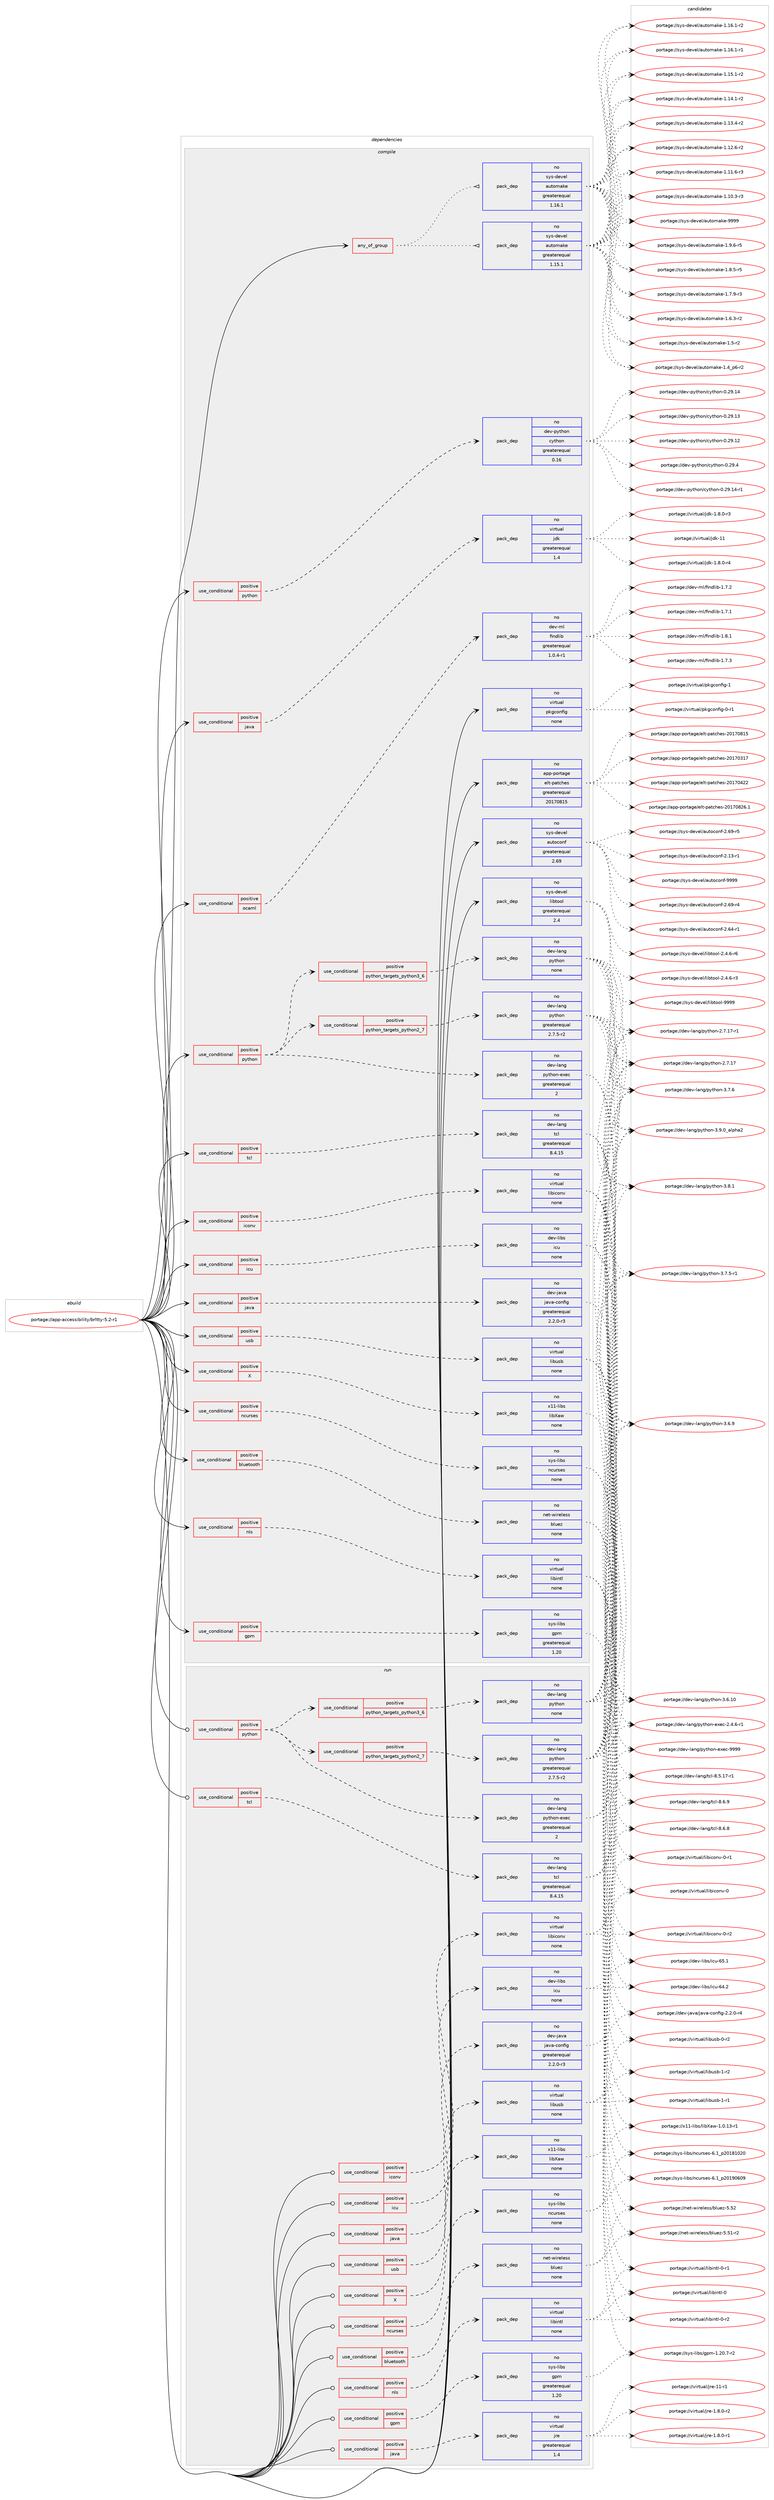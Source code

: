 digraph prolog {

# *************
# Graph options
# *************

newrank=true;
concentrate=true;
compound=true;
graph [rankdir=LR,fontname=Helvetica,fontsize=10,ranksep=1.5];#, ranksep=2.5, nodesep=0.2];
edge  [arrowhead=vee];
node  [fontname=Helvetica,fontsize=10];

# **********
# The ebuild
# **********

subgraph cluster_leftcol {
color=gray;
label=<<i>ebuild</i>>;
id [label="portage://app-accessibility/brltty-5.2-r1", color=red, width=4, href="../app-accessibility/brltty-5.2-r1.svg"];
}

# ****************
# The dependencies
# ****************

subgraph cluster_midcol {
color=gray;
label=<<i>dependencies</i>>;
subgraph cluster_compile {
fillcolor="#eeeeee";
style=filled;
label=<<i>compile</i>>;
subgraph any8505 {
dependency659107 [label=<<TABLE BORDER="0" CELLBORDER="1" CELLSPACING="0" CELLPADDING="4"><TR><TD CELLPADDING="10">any_of_group</TD></TR></TABLE>>, shape=none, color=red];subgraph pack494459 {
dependency659108 [label=<<TABLE BORDER="0" CELLBORDER="1" CELLSPACING="0" CELLPADDING="4" WIDTH="220"><TR><TD ROWSPAN="6" CELLPADDING="30">pack_dep</TD></TR><TR><TD WIDTH="110">no</TD></TR><TR><TD>sys-devel</TD></TR><TR><TD>automake</TD></TR><TR><TD>greaterequal</TD></TR><TR><TD>1.16.1</TD></TR></TABLE>>, shape=none, color=blue];
}
dependency659107:e -> dependency659108:w [weight=20,style="dotted",arrowhead="oinv"];
subgraph pack494460 {
dependency659109 [label=<<TABLE BORDER="0" CELLBORDER="1" CELLSPACING="0" CELLPADDING="4" WIDTH="220"><TR><TD ROWSPAN="6" CELLPADDING="30">pack_dep</TD></TR><TR><TD WIDTH="110">no</TD></TR><TR><TD>sys-devel</TD></TR><TR><TD>automake</TD></TR><TR><TD>greaterequal</TD></TR><TR><TD>1.15.1</TD></TR></TABLE>>, shape=none, color=blue];
}
dependency659107:e -> dependency659109:w [weight=20,style="dotted",arrowhead="oinv"];
}
id:e -> dependency659107:w [weight=20,style="solid",arrowhead="vee"];
subgraph cond155847 {
dependency659110 [label=<<TABLE BORDER="0" CELLBORDER="1" CELLSPACING="0" CELLPADDING="4"><TR><TD ROWSPAN="3" CELLPADDING="10">use_conditional</TD></TR><TR><TD>positive</TD></TR><TR><TD>X</TD></TR></TABLE>>, shape=none, color=red];
subgraph pack494461 {
dependency659111 [label=<<TABLE BORDER="0" CELLBORDER="1" CELLSPACING="0" CELLPADDING="4" WIDTH="220"><TR><TD ROWSPAN="6" CELLPADDING="30">pack_dep</TD></TR><TR><TD WIDTH="110">no</TD></TR><TR><TD>x11-libs</TD></TR><TR><TD>libXaw</TD></TR><TR><TD>none</TD></TR><TR><TD></TD></TR></TABLE>>, shape=none, color=blue];
}
dependency659110:e -> dependency659111:w [weight=20,style="dashed",arrowhead="vee"];
}
id:e -> dependency659110:w [weight=20,style="solid",arrowhead="vee"];
subgraph cond155848 {
dependency659112 [label=<<TABLE BORDER="0" CELLBORDER="1" CELLSPACING="0" CELLPADDING="4"><TR><TD ROWSPAN="3" CELLPADDING="10">use_conditional</TD></TR><TR><TD>positive</TD></TR><TR><TD>bluetooth</TD></TR></TABLE>>, shape=none, color=red];
subgraph pack494462 {
dependency659113 [label=<<TABLE BORDER="0" CELLBORDER="1" CELLSPACING="0" CELLPADDING="4" WIDTH="220"><TR><TD ROWSPAN="6" CELLPADDING="30">pack_dep</TD></TR><TR><TD WIDTH="110">no</TD></TR><TR><TD>net-wireless</TD></TR><TR><TD>bluez</TD></TR><TR><TD>none</TD></TR><TR><TD></TD></TR></TABLE>>, shape=none, color=blue];
}
dependency659112:e -> dependency659113:w [weight=20,style="dashed",arrowhead="vee"];
}
id:e -> dependency659112:w [weight=20,style="solid",arrowhead="vee"];
subgraph cond155849 {
dependency659114 [label=<<TABLE BORDER="0" CELLBORDER="1" CELLSPACING="0" CELLPADDING="4"><TR><TD ROWSPAN="3" CELLPADDING="10">use_conditional</TD></TR><TR><TD>positive</TD></TR><TR><TD>gpm</TD></TR></TABLE>>, shape=none, color=red];
subgraph pack494463 {
dependency659115 [label=<<TABLE BORDER="0" CELLBORDER="1" CELLSPACING="0" CELLPADDING="4" WIDTH="220"><TR><TD ROWSPAN="6" CELLPADDING="30">pack_dep</TD></TR><TR><TD WIDTH="110">no</TD></TR><TR><TD>sys-libs</TD></TR><TR><TD>gpm</TD></TR><TR><TD>greaterequal</TD></TR><TR><TD>1.20</TD></TR></TABLE>>, shape=none, color=blue];
}
dependency659114:e -> dependency659115:w [weight=20,style="dashed",arrowhead="vee"];
}
id:e -> dependency659114:w [weight=20,style="solid",arrowhead="vee"];
subgraph cond155850 {
dependency659116 [label=<<TABLE BORDER="0" CELLBORDER="1" CELLSPACING="0" CELLPADDING="4"><TR><TD ROWSPAN="3" CELLPADDING="10">use_conditional</TD></TR><TR><TD>positive</TD></TR><TR><TD>iconv</TD></TR></TABLE>>, shape=none, color=red];
subgraph pack494464 {
dependency659117 [label=<<TABLE BORDER="0" CELLBORDER="1" CELLSPACING="0" CELLPADDING="4" WIDTH="220"><TR><TD ROWSPAN="6" CELLPADDING="30">pack_dep</TD></TR><TR><TD WIDTH="110">no</TD></TR><TR><TD>virtual</TD></TR><TR><TD>libiconv</TD></TR><TR><TD>none</TD></TR><TR><TD></TD></TR></TABLE>>, shape=none, color=blue];
}
dependency659116:e -> dependency659117:w [weight=20,style="dashed",arrowhead="vee"];
}
id:e -> dependency659116:w [weight=20,style="solid",arrowhead="vee"];
subgraph cond155851 {
dependency659118 [label=<<TABLE BORDER="0" CELLBORDER="1" CELLSPACING="0" CELLPADDING="4"><TR><TD ROWSPAN="3" CELLPADDING="10">use_conditional</TD></TR><TR><TD>positive</TD></TR><TR><TD>icu</TD></TR></TABLE>>, shape=none, color=red];
subgraph pack494465 {
dependency659119 [label=<<TABLE BORDER="0" CELLBORDER="1" CELLSPACING="0" CELLPADDING="4" WIDTH="220"><TR><TD ROWSPAN="6" CELLPADDING="30">pack_dep</TD></TR><TR><TD WIDTH="110">no</TD></TR><TR><TD>dev-libs</TD></TR><TR><TD>icu</TD></TR><TR><TD>none</TD></TR><TR><TD></TD></TR></TABLE>>, shape=none, color=blue];
}
dependency659118:e -> dependency659119:w [weight=20,style="dashed",arrowhead="vee"];
}
id:e -> dependency659118:w [weight=20,style="solid",arrowhead="vee"];
subgraph cond155852 {
dependency659120 [label=<<TABLE BORDER="0" CELLBORDER="1" CELLSPACING="0" CELLPADDING="4"><TR><TD ROWSPAN="3" CELLPADDING="10">use_conditional</TD></TR><TR><TD>positive</TD></TR><TR><TD>java</TD></TR></TABLE>>, shape=none, color=red];
subgraph pack494466 {
dependency659121 [label=<<TABLE BORDER="0" CELLBORDER="1" CELLSPACING="0" CELLPADDING="4" WIDTH="220"><TR><TD ROWSPAN="6" CELLPADDING="30">pack_dep</TD></TR><TR><TD WIDTH="110">no</TD></TR><TR><TD>dev-java</TD></TR><TR><TD>java-config</TD></TR><TR><TD>greaterequal</TD></TR><TR><TD>2.2.0-r3</TD></TR></TABLE>>, shape=none, color=blue];
}
dependency659120:e -> dependency659121:w [weight=20,style="dashed",arrowhead="vee"];
}
id:e -> dependency659120:w [weight=20,style="solid",arrowhead="vee"];
subgraph cond155853 {
dependency659122 [label=<<TABLE BORDER="0" CELLBORDER="1" CELLSPACING="0" CELLPADDING="4"><TR><TD ROWSPAN="3" CELLPADDING="10">use_conditional</TD></TR><TR><TD>positive</TD></TR><TR><TD>java</TD></TR></TABLE>>, shape=none, color=red];
subgraph pack494467 {
dependency659123 [label=<<TABLE BORDER="0" CELLBORDER="1" CELLSPACING="0" CELLPADDING="4" WIDTH="220"><TR><TD ROWSPAN="6" CELLPADDING="30">pack_dep</TD></TR><TR><TD WIDTH="110">no</TD></TR><TR><TD>virtual</TD></TR><TR><TD>jdk</TD></TR><TR><TD>greaterequal</TD></TR><TR><TD>1.4</TD></TR></TABLE>>, shape=none, color=blue];
}
dependency659122:e -> dependency659123:w [weight=20,style="dashed",arrowhead="vee"];
}
id:e -> dependency659122:w [weight=20,style="solid",arrowhead="vee"];
subgraph cond155854 {
dependency659124 [label=<<TABLE BORDER="0" CELLBORDER="1" CELLSPACING="0" CELLPADDING="4"><TR><TD ROWSPAN="3" CELLPADDING="10">use_conditional</TD></TR><TR><TD>positive</TD></TR><TR><TD>ncurses</TD></TR></TABLE>>, shape=none, color=red];
subgraph pack494468 {
dependency659125 [label=<<TABLE BORDER="0" CELLBORDER="1" CELLSPACING="0" CELLPADDING="4" WIDTH="220"><TR><TD ROWSPAN="6" CELLPADDING="30">pack_dep</TD></TR><TR><TD WIDTH="110">no</TD></TR><TR><TD>sys-libs</TD></TR><TR><TD>ncurses</TD></TR><TR><TD>none</TD></TR><TR><TD></TD></TR></TABLE>>, shape=none, color=blue];
}
dependency659124:e -> dependency659125:w [weight=20,style="dashed",arrowhead="vee"];
}
id:e -> dependency659124:w [weight=20,style="solid",arrowhead="vee"];
subgraph cond155855 {
dependency659126 [label=<<TABLE BORDER="0" CELLBORDER="1" CELLSPACING="0" CELLPADDING="4"><TR><TD ROWSPAN="3" CELLPADDING="10">use_conditional</TD></TR><TR><TD>positive</TD></TR><TR><TD>nls</TD></TR></TABLE>>, shape=none, color=red];
subgraph pack494469 {
dependency659127 [label=<<TABLE BORDER="0" CELLBORDER="1" CELLSPACING="0" CELLPADDING="4" WIDTH="220"><TR><TD ROWSPAN="6" CELLPADDING="30">pack_dep</TD></TR><TR><TD WIDTH="110">no</TD></TR><TR><TD>virtual</TD></TR><TR><TD>libintl</TD></TR><TR><TD>none</TD></TR><TR><TD></TD></TR></TABLE>>, shape=none, color=blue];
}
dependency659126:e -> dependency659127:w [weight=20,style="dashed",arrowhead="vee"];
}
id:e -> dependency659126:w [weight=20,style="solid",arrowhead="vee"];
subgraph cond155856 {
dependency659128 [label=<<TABLE BORDER="0" CELLBORDER="1" CELLSPACING="0" CELLPADDING="4"><TR><TD ROWSPAN="3" CELLPADDING="10">use_conditional</TD></TR><TR><TD>positive</TD></TR><TR><TD>ocaml</TD></TR></TABLE>>, shape=none, color=red];
subgraph pack494470 {
dependency659129 [label=<<TABLE BORDER="0" CELLBORDER="1" CELLSPACING="0" CELLPADDING="4" WIDTH="220"><TR><TD ROWSPAN="6" CELLPADDING="30">pack_dep</TD></TR><TR><TD WIDTH="110">no</TD></TR><TR><TD>dev-ml</TD></TR><TR><TD>findlib</TD></TR><TR><TD>greaterequal</TD></TR><TR><TD>1.0.4-r1</TD></TR></TABLE>>, shape=none, color=blue];
}
dependency659128:e -> dependency659129:w [weight=20,style="dashed",arrowhead="vee"];
}
id:e -> dependency659128:w [weight=20,style="solid",arrowhead="vee"];
subgraph cond155857 {
dependency659130 [label=<<TABLE BORDER="0" CELLBORDER="1" CELLSPACING="0" CELLPADDING="4"><TR><TD ROWSPAN="3" CELLPADDING="10">use_conditional</TD></TR><TR><TD>positive</TD></TR><TR><TD>python</TD></TR></TABLE>>, shape=none, color=red];
subgraph cond155858 {
dependency659131 [label=<<TABLE BORDER="0" CELLBORDER="1" CELLSPACING="0" CELLPADDING="4"><TR><TD ROWSPAN="3" CELLPADDING="10">use_conditional</TD></TR><TR><TD>positive</TD></TR><TR><TD>python_targets_python2_7</TD></TR></TABLE>>, shape=none, color=red];
subgraph pack494471 {
dependency659132 [label=<<TABLE BORDER="0" CELLBORDER="1" CELLSPACING="0" CELLPADDING="4" WIDTH="220"><TR><TD ROWSPAN="6" CELLPADDING="30">pack_dep</TD></TR><TR><TD WIDTH="110">no</TD></TR><TR><TD>dev-lang</TD></TR><TR><TD>python</TD></TR><TR><TD>greaterequal</TD></TR><TR><TD>2.7.5-r2</TD></TR></TABLE>>, shape=none, color=blue];
}
dependency659131:e -> dependency659132:w [weight=20,style="dashed",arrowhead="vee"];
}
dependency659130:e -> dependency659131:w [weight=20,style="dashed",arrowhead="vee"];
subgraph cond155859 {
dependency659133 [label=<<TABLE BORDER="0" CELLBORDER="1" CELLSPACING="0" CELLPADDING="4"><TR><TD ROWSPAN="3" CELLPADDING="10">use_conditional</TD></TR><TR><TD>positive</TD></TR><TR><TD>python_targets_python3_6</TD></TR></TABLE>>, shape=none, color=red];
subgraph pack494472 {
dependency659134 [label=<<TABLE BORDER="0" CELLBORDER="1" CELLSPACING="0" CELLPADDING="4" WIDTH="220"><TR><TD ROWSPAN="6" CELLPADDING="30">pack_dep</TD></TR><TR><TD WIDTH="110">no</TD></TR><TR><TD>dev-lang</TD></TR><TR><TD>python</TD></TR><TR><TD>none</TD></TR><TR><TD></TD></TR></TABLE>>, shape=none, color=blue];
}
dependency659133:e -> dependency659134:w [weight=20,style="dashed",arrowhead="vee"];
}
dependency659130:e -> dependency659133:w [weight=20,style="dashed",arrowhead="vee"];
subgraph pack494473 {
dependency659135 [label=<<TABLE BORDER="0" CELLBORDER="1" CELLSPACING="0" CELLPADDING="4" WIDTH="220"><TR><TD ROWSPAN="6" CELLPADDING="30">pack_dep</TD></TR><TR><TD WIDTH="110">no</TD></TR><TR><TD>dev-lang</TD></TR><TR><TD>python-exec</TD></TR><TR><TD>greaterequal</TD></TR><TR><TD>2</TD></TR></TABLE>>, shape=none, color=blue];
}
dependency659130:e -> dependency659135:w [weight=20,style="dashed",arrowhead="vee"];
}
id:e -> dependency659130:w [weight=20,style="solid",arrowhead="vee"];
subgraph cond155860 {
dependency659136 [label=<<TABLE BORDER="0" CELLBORDER="1" CELLSPACING="0" CELLPADDING="4"><TR><TD ROWSPAN="3" CELLPADDING="10">use_conditional</TD></TR><TR><TD>positive</TD></TR><TR><TD>python</TD></TR></TABLE>>, shape=none, color=red];
subgraph pack494474 {
dependency659137 [label=<<TABLE BORDER="0" CELLBORDER="1" CELLSPACING="0" CELLPADDING="4" WIDTH="220"><TR><TD ROWSPAN="6" CELLPADDING="30">pack_dep</TD></TR><TR><TD WIDTH="110">no</TD></TR><TR><TD>dev-python</TD></TR><TR><TD>cython</TD></TR><TR><TD>greaterequal</TD></TR><TR><TD>0.16</TD></TR></TABLE>>, shape=none, color=blue];
}
dependency659136:e -> dependency659137:w [weight=20,style="dashed",arrowhead="vee"];
}
id:e -> dependency659136:w [weight=20,style="solid",arrowhead="vee"];
subgraph cond155861 {
dependency659138 [label=<<TABLE BORDER="0" CELLBORDER="1" CELLSPACING="0" CELLPADDING="4"><TR><TD ROWSPAN="3" CELLPADDING="10">use_conditional</TD></TR><TR><TD>positive</TD></TR><TR><TD>tcl</TD></TR></TABLE>>, shape=none, color=red];
subgraph pack494475 {
dependency659139 [label=<<TABLE BORDER="0" CELLBORDER="1" CELLSPACING="0" CELLPADDING="4" WIDTH="220"><TR><TD ROWSPAN="6" CELLPADDING="30">pack_dep</TD></TR><TR><TD WIDTH="110">no</TD></TR><TR><TD>dev-lang</TD></TR><TR><TD>tcl</TD></TR><TR><TD>greaterequal</TD></TR><TR><TD>8.4.15</TD></TR></TABLE>>, shape=none, color=blue];
}
dependency659138:e -> dependency659139:w [weight=20,style="dashed",arrowhead="vee"];
}
id:e -> dependency659138:w [weight=20,style="solid",arrowhead="vee"];
subgraph cond155862 {
dependency659140 [label=<<TABLE BORDER="0" CELLBORDER="1" CELLSPACING="0" CELLPADDING="4"><TR><TD ROWSPAN="3" CELLPADDING="10">use_conditional</TD></TR><TR><TD>positive</TD></TR><TR><TD>usb</TD></TR></TABLE>>, shape=none, color=red];
subgraph pack494476 {
dependency659141 [label=<<TABLE BORDER="0" CELLBORDER="1" CELLSPACING="0" CELLPADDING="4" WIDTH="220"><TR><TD ROWSPAN="6" CELLPADDING="30">pack_dep</TD></TR><TR><TD WIDTH="110">no</TD></TR><TR><TD>virtual</TD></TR><TR><TD>libusb</TD></TR><TR><TD>none</TD></TR><TR><TD></TD></TR></TABLE>>, shape=none, color=blue];
}
dependency659140:e -> dependency659141:w [weight=20,style="dashed",arrowhead="vee"];
}
id:e -> dependency659140:w [weight=20,style="solid",arrowhead="vee"];
subgraph pack494477 {
dependency659142 [label=<<TABLE BORDER="0" CELLBORDER="1" CELLSPACING="0" CELLPADDING="4" WIDTH="220"><TR><TD ROWSPAN="6" CELLPADDING="30">pack_dep</TD></TR><TR><TD WIDTH="110">no</TD></TR><TR><TD>app-portage</TD></TR><TR><TD>elt-patches</TD></TR><TR><TD>greaterequal</TD></TR><TR><TD>20170815</TD></TR></TABLE>>, shape=none, color=blue];
}
id:e -> dependency659142:w [weight=20,style="solid",arrowhead="vee"];
subgraph pack494478 {
dependency659143 [label=<<TABLE BORDER="0" CELLBORDER="1" CELLSPACING="0" CELLPADDING="4" WIDTH="220"><TR><TD ROWSPAN="6" CELLPADDING="30">pack_dep</TD></TR><TR><TD WIDTH="110">no</TD></TR><TR><TD>sys-devel</TD></TR><TR><TD>autoconf</TD></TR><TR><TD>greaterequal</TD></TR><TR><TD>2.69</TD></TR></TABLE>>, shape=none, color=blue];
}
id:e -> dependency659143:w [weight=20,style="solid",arrowhead="vee"];
subgraph pack494479 {
dependency659144 [label=<<TABLE BORDER="0" CELLBORDER="1" CELLSPACING="0" CELLPADDING="4" WIDTH="220"><TR><TD ROWSPAN="6" CELLPADDING="30">pack_dep</TD></TR><TR><TD WIDTH="110">no</TD></TR><TR><TD>sys-devel</TD></TR><TR><TD>libtool</TD></TR><TR><TD>greaterequal</TD></TR><TR><TD>2.4</TD></TR></TABLE>>, shape=none, color=blue];
}
id:e -> dependency659144:w [weight=20,style="solid",arrowhead="vee"];
subgraph pack494480 {
dependency659145 [label=<<TABLE BORDER="0" CELLBORDER="1" CELLSPACING="0" CELLPADDING="4" WIDTH="220"><TR><TD ROWSPAN="6" CELLPADDING="30">pack_dep</TD></TR><TR><TD WIDTH="110">no</TD></TR><TR><TD>virtual</TD></TR><TR><TD>pkgconfig</TD></TR><TR><TD>none</TD></TR><TR><TD></TD></TR></TABLE>>, shape=none, color=blue];
}
id:e -> dependency659145:w [weight=20,style="solid",arrowhead="vee"];
}
subgraph cluster_compileandrun {
fillcolor="#eeeeee";
style=filled;
label=<<i>compile and run</i>>;
}
subgraph cluster_run {
fillcolor="#eeeeee";
style=filled;
label=<<i>run</i>>;
subgraph cond155863 {
dependency659146 [label=<<TABLE BORDER="0" CELLBORDER="1" CELLSPACING="0" CELLPADDING="4"><TR><TD ROWSPAN="3" CELLPADDING="10">use_conditional</TD></TR><TR><TD>positive</TD></TR><TR><TD>X</TD></TR></TABLE>>, shape=none, color=red];
subgraph pack494481 {
dependency659147 [label=<<TABLE BORDER="0" CELLBORDER="1" CELLSPACING="0" CELLPADDING="4" WIDTH="220"><TR><TD ROWSPAN="6" CELLPADDING="30">pack_dep</TD></TR><TR><TD WIDTH="110">no</TD></TR><TR><TD>x11-libs</TD></TR><TR><TD>libXaw</TD></TR><TR><TD>none</TD></TR><TR><TD></TD></TR></TABLE>>, shape=none, color=blue];
}
dependency659146:e -> dependency659147:w [weight=20,style="dashed",arrowhead="vee"];
}
id:e -> dependency659146:w [weight=20,style="solid",arrowhead="odot"];
subgraph cond155864 {
dependency659148 [label=<<TABLE BORDER="0" CELLBORDER="1" CELLSPACING="0" CELLPADDING="4"><TR><TD ROWSPAN="3" CELLPADDING="10">use_conditional</TD></TR><TR><TD>positive</TD></TR><TR><TD>bluetooth</TD></TR></TABLE>>, shape=none, color=red];
subgraph pack494482 {
dependency659149 [label=<<TABLE BORDER="0" CELLBORDER="1" CELLSPACING="0" CELLPADDING="4" WIDTH="220"><TR><TD ROWSPAN="6" CELLPADDING="30">pack_dep</TD></TR><TR><TD WIDTH="110">no</TD></TR><TR><TD>net-wireless</TD></TR><TR><TD>bluez</TD></TR><TR><TD>none</TD></TR><TR><TD></TD></TR></TABLE>>, shape=none, color=blue];
}
dependency659148:e -> dependency659149:w [weight=20,style="dashed",arrowhead="vee"];
}
id:e -> dependency659148:w [weight=20,style="solid",arrowhead="odot"];
subgraph cond155865 {
dependency659150 [label=<<TABLE BORDER="0" CELLBORDER="1" CELLSPACING="0" CELLPADDING="4"><TR><TD ROWSPAN="3" CELLPADDING="10">use_conditional</TD></TR><TR><TD>positive</TD></TR><TR><TD>gpm</TD></TR></TABLE>>, shape=none, color=red];
subgraph pack494483 {
dependency659151 [label=<<TABLE BORDER="0" CELLBORDER="1" CELLSPACING="0" CELLPADDING="4" WIDTH="220"><TR><TD ROWSPAN="6" CELLPADDING="30">pack_dep</TD></TR><TR><TD WIDTH="110">no</TD></TR><TR><TD>sys-libs</TD></TR><TR><TD>gpm</TD></TR><TR><TD>greaterequal</TD></TR><TR><TD>1.20</TD></TR></TABLE>>, shape=none, color=blue];
}
dependency659150:e -> dependency659151:w [weight=20,style="dashed",arrowhead="vee"];
}
id:e -> dependency659150:w [weight=20,style="solid",arrowhead="odot"];
subgraph cond155866 {
dependency659152 [label=<<TABLE BORDER="0" CELLBORDER="1" CELLSPACING="0" CELLPADDING="4"><TR><TD ROWSPAN="3" CELLPADDING="10">use_conditional</TD></TR><TR><TD>positive</TD></TR><TR><TD>iconv</TD></TR></TABLE>>, shape=none, color=red];
subgraph pack494484 {
dependency659153 [label=<<TABLE BORDER="0" CELLBORDER="1" CELLSPACING="0" CELLPADDING="4" WIDTH="220"><TR><TD ROWSPAN="6" CELLPADDING="30">pack_dep</TD></TR><TR><TD WIDTH="110">no</TD></TR><TR><TD>virtual</TD></TR><TR><TD>libiconv</TD></TR><TR><TD>none</TD></TR><TR><TD></TD></TR></TABLE>>, shape=none, color=blue];
}
dependency659152:e -> dependency659153:w [weight=20,style="dashed",arrowhead="vee"];
}
id:e -> dependency659152:w [weight=20,style="solid",arrowhead="odot"];
subgraph cond155867 {
dependency659154 [label=<<TABLE BORDER="0" CELLBORDER="1" CELLSPACING="0" CELLPADDING="4"><TR><TD ROWSPAN="3" CELLPADDING="10">use_conditional</TD></TR><TR><TD>positive</TD></TR><TR><TD>icu</TD></TR></TABLE>>, shape=none, color=red];
subgraph pack494485 {
dependency659155 [label=<<TABLE BORDER="0" CELLBORDER="1" CELLSPACING="0" CELLPADDING="4" WIDTH="220"><TR><TD ROWSPAN="6" CELLPADDING="30">pack_dep</TD></TR><TR><TD WIDTH="110">no</TD></TR><TR><TD>dev-libs</TD></TR><TR><TD>icu</TD></TR><TR><TD>none</TD></TR><TR><TD></TD></TR></TABLE>>, shape=none, color=blue];
}
dependency659154:e -> dependency659155:w [weight=20,style="dashed",arrowhead="vee"];
}
id:e -> dependency659154:w [weight=20,style="solid",arrowhead="odot"];
subgraph cond155868 {
dependency659156 [label=<<TABLE BORDER="0" CELLBORDER="1" CELLSPACING="0" CELLPADDING="4"><TR><TD ROWSPAN="3" CELLPADDING="10">use_conditional</TD></TR><TR><TD>positive</TD></TR><TR><TD>java</TD></TR></TABLE>>, shape=none, color=red];
subgraph pack494486 {
dependency659157 [label=<<TABLE BORDER="0" CELLBORDER="1" CELLSPACING="0" CELLPADDING="4" WIDTH="220"><TR><TD ROWSPAN="6" CELLPADDING="30">pack_dep</TD></TR><TR><TD WIDTH="110">no</TD></TR><TR><TD>dev-java</TD></TR><TR><TD>java-config</TD></TR><TR><TD>greaterequal</TD></TR><TR><TD>2.2.0-r3</TD></TR></TABLE>>, shape=none, color=blue];
}
dependency659156:e -> dependency659157:w [weight=20,style="dashed",arrowhead="vee"];
}
id:e -> dependency659156:w [weight=20,style="solid",arrowhead="odot"];
subgraph cond155869 {
dependency659158 [label=<<TABLE BORDER="0" CELLBORDER="1" CELLSPACING="0" CELLPADDING="4"><TR><TD ROWSPAN="3" CELLPADDING="10">use_conditional</TD></TR><TR><TD>positive</TD></TR><TR><TD>java</TD></TR></TABLE>>, shape=none, color=red];
subgraph pack494487 {
dependency659159 [label=<<TABLE BORDER="0" CELLBORDER="1" CELLSPACING="0" CELLPADDING="4" WIDTH="220"><TR><TD ROWSPAN="6" CELLPADDING="30">pack_dep</TD></TR><TR><TD WIDTH="110">no</TD></TR><TR><TD>virtual</TD></TR><TR><TD>jre</TD></TR><TR><TD>greaterequal</TD></TR><TR><TD>1.4</TD></TR></TABLE>>, shape=none, color=blue];
}
dependency659158:e -> dependency659159:w [weight=20,style="dashed",arrowhead="vee"];
}
id:e -> dependency659158:w [weight=20,style="solid",arrowhead="odot"];
subgraph cond155870 {
dependency659160 [label=<<TABLE BORDER="0" CELLBORDER="1" CELLSPACING="0" CELLPADDING="4"><TR><TD ROWSPAN="3" CELLPADDING="10">use_conditional</TD></TR><TR><TD>positive</TD></TR><TR><TD>ncurses</TD></TR></TABLE>>, shape=none, color=red];
subgraph pack494488 {
dependency659161 [label=<<TABLE BORDER="0" CELLBORDER="1" CELLSPACING="0" CELLPADDING="4" WIDTH="220"><TR><TD ROWSPAN="6" CELLPADDING="30">pack_dep</TD></TR><TR><TD WIDTH="110">no</TD></TR><TR><TD>sys-libs</TD></TR><TR><TD>ncurses</TD></TR><TR><TD>none</TD></TR><TR><TD></TD></TR></TABLE>>, shape=none, color=blue];
}
dependency659160:e -> dependency659161:w [weight=20,style="dashed",arrowhead="vee"];
}
id:e -> dependency659160:w [weight=20,style="solid",arrowhead="odot"];
subgraph cond155871 {
dependency659162 [label=<<TABLE BORDER="0" CELLBORDER="1" CELLSPACING="0" CELLPADDING="4"><TR><TD ROWSPAN="3" CELLPADDING="10">use_conditional</TD></TR><TR><TD>positive</TD></TR><TR><TD>nls</TD></TR></TABLE>>, shape=none, color=red];
subgraph pack494489 {
dependency659163 [label=<<TABLE BORDER="0" CELLBORDER="1" CELLSPACING="0" CELLPADDING="4" WIDTH="220"><TR><TD ROWSPAN="6" CELLPADDING="30">pack_dep</TD></TR><TR><TD WIDTH="110">no</TD></TR><TR><TD>virtual</TD></TR><TR><TD>libintl</TD></TR><TR><TD>none</TD></TR><TR><TD></TD></TR></TABLE>>, shape=none, color=blue];
}
dependency659162:e -> dependency659163:w [weight=20,style="dashed",arrowhead="vee"];
}
id:e -> dependency659162:w [weight=20,style="solid",arrowhead="odot"];
subgraph cond155872 {
dependency659164 [label=<<TABLE BORDER="0" CELLBORDER="1" CELLSPACING="0" CELLPADDING="4"><TR><TD ROWSPAN="3" CELLPADDING="10">use_conditional</TD></TR><TR><TD>positive</TD></TR><TR><TD>python</TD></TR></TABLE>>, shape=none, color=red];
subgraph cond155873 {
dependency659165 [label=<<TABLE BORDER="0" CELLBORDER="1" CELLSPACING="0" CELLPADDING="4"><TR><TD ROWSPAN="3" CELLPADDING="10">use_conditional</TD></TR><TR><TD>positive</TD></TR><TR><TD>python_targets_python2_7</TD></TR></TABLE>>, shape=none, color=red];
subgraph pack494490 {
dependency659166 [label=<<TABLE BORDER="0" CELLBORDER="1" CELLSPACING="0" CELLPADDING="4" WIDTH="220"><TR><TD ROWSPAN="6" CELLPADDING="30">pack_dep</TD></TR><TR><TD WIDTH="110">no</TD></TR><TR><TD>dev-lang</TD></TR><TR><TD>python</TD></TR><TR><TD>greaterequal</TD></TR><TR><TD>2.7.5-r2</TD></TR></TABLE>>, shape=none, color=blue];
}
dependency659165:e -> dependency659166:w [weight=20,style="dashed",arrowhead="vee"];
}
dependency659164:e -> dependency659165:w [weight=20,style="dashed",arrowhead="vee"];
subgraph cond155874 {
dependency659167 [label=<<TABLE BORDER="0" CELLBORDER="1" CELLSPACING="0" CELLPADDING="4"><TR><TD ROWSPAN="3" CELLPADDING="10">use_conditional</TD></TR><TR><TD>positive</TD></TR><TR><TD>python_targets_python3_6</TD></TR></TABLE>>, shape=none, color=red];
subgraph pack494491 {
dependency659168 [label=<<TABLE BORDER="0" CELLBORDER="1" CELLSPACING="0" CELLPADDING="4" WIDTH="220"><TR><TD ROWSPAN="6" CELLPADDING="30">pack_dep</TD></TR><TR><TD WIDTH="110">no</TD></TR><TR><TD>dev-lang</TD></TR><TR><TD>python</TD></TR><TR><TD>none</TD></TR><TR><TD></TD></TR></TABLE>>, shape=none, color=blue];
}
dependency659167:e -> dependency659168:w [weight=20,style="dashed",arrowhead="vee"];
}
dependency659164:e -> dependency659167:w [weight=20,style="dashed",arrowhead="vee"];
subgraph pack494492 {
dependency659169 [label=<<TABLE BORDER="0" CELLBORDER="1" CELLSPACING="0" CELLPADDING="4" WIDTH="220"><TR><TD ROWSPAN="6" CELLPADDING="30">pack_dep</TD></TR><TR><TD WIDTH="110">no</TD></TR><TR><TD>dev-lang</TD></TR><TR><TD>python-exec</TD></TR><TR><TD>greaterequal</TD></TR><TR><TD>2</TD></TR></TABLE>>, shape=none, color=blue];
}
dependency659164:e -> dependency659169:w [weight=20,style="dashed",arrowhead="vee"];
}
id:e -> dependency659164:w [weight=20,style="solid",arrowhead="odot"];
subgraph cond155875 {
dependency659170 [label=<<TABLE BORDER="0" CELLBORDER="1" CELLSPACING="0" CELLPADDING="4"><TR><TD ROWSPAN="3" CELLPADDING="10">use_conditional</TD></TR><TR><TD>positive</TD></TR><TR><TD>tcl</TD></TR></TABLE>>, shape=none, color=red];
subgraph pack494493 {
dependency659171 [label=<<TABLE BORDER="0" CELLBORDER="1" CELLSPACING="0" CELLPADDING="4" WIDTH="220"><TR><TD ROWSPAN="6" CELLPADDING="30">pack_dep</TD></TR><TR><TD WIDTH="110">no</TD></TR><TR><TD>dev-lang</TD></TR><TR><TD>tcl</TD></TR><TR><TD>greaterequal</TD></TR><TR><TD>8.4.15</TD></TR></TABLE>>, shape=none, color=blue];
}
dependency659170:e -> dependency659171:w [weight=20,style="dashed",arrowhead="vee"];
}
id:e -> dependency659170:w [weight=20,style="solid",arrowhead="odot"];
subgraph cond155876 {
dependency659172 [label=<<TABLE BORDER="0" CELLBORDER="1" CELLSPACING="0" CELLPADDING="4"><TR><TD ROWSPAN="3" CELLPADDING="10">use_conditional</TD></TR><TR><TD>positive</TD></TR><TR><TD>usb</TD></TR></TABLE>>, shape=none, color=red];
subgraph pack494494 {
dependency659173 [label=<<TABLE BORDER="0" CELLBORDER="1" CELLSPACING="0" CELLPADDING="4" WIDTH="220"><TR><TD ROWSPAN="6" CELLPADDING="30">pack_dep</TD></TR><TR><TD WIDTH="110">no</TD></TR><TR><TD>virtual</TD></TR><TR><TD>libusb</TD></TR><TR><TD>none</TD></TR><TR><TD></TD></TR></TABLE>>, shape=none, color=blue];
}
dependency659172:e -> dependency659173:w [weight=20,style="dashed",arrowhead="vee"];
}
id:e -> dependency659172:w [weight=20,style="solid",arrowhead="odot"];
}
}

# **************
# The candidates
# **************

subgraph cluster_choices {
rank=same;
color=gray;
label=<<i>candidates</i>>;

subgraph choice494459 {
color=black;
nodesep=1;
choice115121115451001011181011084797117116111109971071014557575757 [label="portage://sys-devel/automake-9999", color=red, width=4,href="../sys-devel/automake-9999.svg"];
choice115121115451001011181011084797117116111109971071014549465746544511453 [label="portage://sys-devel/automake-1.9.6-r5", color=red, width=4,href="../sys-devel/automake-1.9.6-r5.svg"];
choice115121115451001011181011084797117116111109971071014549465646534511453 [label="portage://sys-devel/automake-1.8.5-r5", color=red, width=4,href="../sys-devel/automake-1.8.5-r5.svg"];
choice115121115451001011181011084797117116111109971071014549465546574511451 [label="portage://sys-devel/automake-1.7.9-r3", color=red, width=4,href="../sys-devel/automake-1.7.9-r3.svg"];
choice115121115451001011181011084797117116111109971071014549465446514511450 [label="portage://sys-devel/automake-1.6.3-r2", color=red, width=4,href="../sys-devel/automake-1.6.3-r2.svg"];
choice11512111545100101118101108479711711611110997107101454946534511450 [label="portage://sys-devel/automake-1.5-r2", color=red, width=4,href="../sys-devel/automake-1.5-r2.svg"];
choice115121115451001011181011084797117116111109971071014549465295112544511450 [label="portage://sys-devel/automake-1.4_p6-r2", color=red, width=4,href="../sys-devel/automake-1.4_p6-r2.svg"];
choice11512111545100101118101108479711711611110997107101454946495446494511450 [label="portage://sys-devel/automake-1.16.1-r2", color=red, width=4,href="../sys-devel/automake-1.16.1-r2.svg"];
choice11512111545100101118101108479711711611110997107101454946495446494511449 [label="portage://sys-devel/automake-1.16.1-r1", color=red, width=4,href="../sys-devel/automake-1.16.1-r1.svg"];
choice11512111545100101118101108479711711611110997107101454946495346494511450 [label="portage://sys-devel/automake-1.15.1-r2", color=red, width=4,href="../sys-devel/automake-1.15.1-r2.svg"];
choice11512111545100101118101108479711711611110997107101454946495246494511450 [label="portage://sys-devel/automake-1.14.1-r2", color=red, width=4,href="../sys-devel/automake-1.14.1-r2.svg"];
choice11512111545100101118101108479711711611110997107101454946495146524511450 [label="portage://sys-devel/automake-1.13.4-r2", color=red, width=4,href="../sys-devel/automake-1.13.4-r2.svg"];
choice11512111545100101118101108479711711611110997107101454946495046544511450 [label="portage://sys-devel/automake-1.12.6-r2", color=red, width=4,href="../sys-devel/automake-1.12.6-r2.svg"];
choice11512111545100101118101108479711711611110997107101454946494946544511451 [label="portage://sys-devel/automake-1.11.6-r3", color=red, width=4,href="../sys-devel/automake-1.11.6-r3.svg"];
choice11512111545100101118101108479711711611110997107101454946494846514511451 [label="portage://sys-devel/automake-1.10.3-r3", color=red, width=4,href="../sys-devel/automake-1.10.3-r3.svg"];
dependency659108:e -> choice115121115451001011181011084797117116111109971071014557575757:w [style=dotted,weight="100"];
dependency659108:e -> choice115121115451001011181011084797117116111109971071014549465746544511453:w [style=dotted,weight="100"];
dependency659108:e -> choice115121115451001011181011084797117116111109971071014549465646534511453:w [style=dotted,weight="100"];
dependency659108:e -> choice115121115451001011181011084797117116111109971071014549465546574511451:w [style=dotted,weight="100"];
dependency659108:e -> choice115121115451001011181011084797117116111109971071014549465446514511450:w [style=dotted,weight="100"];
dependency659108:e -> choice11512111545100101118101108479711711611110997107101454946534511450:w [style=dotted,weight="100"];
dependency659108:e -> choice115121115451001011181011084797117116111109971071014549465295112544511450:w [style=dotted,weight="100"];
dependency659108:e -> choice11512111545100101118101108479711711611110997107101454946495446494511450:w [style=dotted,weight="100"];
dependency659108:e -> choice11512111545100101118101108479711711611110997107101454946495446494511449:w [style=dotted,weight="100"];
dependency659108:e -> choice11512111545100101118101108479711711611110997107101454946495346494511450:w [style=dotted,weight="100"];
dependency659108:e -> choice11512111545100101118101108479711711611110997107101454946495246494511450:w [style=dotted,weight="100"];
dependency659108:e -> choice11512111545100101118101108479711711611110997107101454946495146524511450:w [style=dotted,weight="100"];
dependency659108:e -> choice11512111545100101118101108479711711611110997107101454946495046544511450:w [style=dotted,weight="100"];
dependency659108:e -> choice11512111545100101118101108479711711611110997107101454946494946544511451:w [style=dotted,weight="100"];
dependency659108:e -> choice11512111545100101118101108479711711611110997107101454946494846514511451:w [style=dotted,weight="100"];
}
subgraph choice494460 {
color=black;
nodesep=1;
choice115121115451001011181011084797117116111109971071014557575757 [label="portage://sys-devel/automake-9999", color=red, width=4,href="../sys-devel/automake-9999.svg"];
choice115121115451001011181011084797117116111109971071014549465746544511453 [label="portage://sys-devel/automake-1.9.6-r5", color=red, width=4,href="../sys-devel/automake-1.9.6-r5.svg"];
choice115121115451001011181011084797117116111109971071014549465646534511453 [label="portage://sys-devel/automake-1.8.5-r5", color=red, width=4,href="../sys-devel/automake-1.8.5-r5.svg"];
choice115121115451001011181011084797117116111109971071014549465546574511451 [label="portage://sys-devel/automake-1.7.9-r3", color=red, width=4,href="../sys-devel/automake-1.7.9-r3.svg"];
choice115121115451001011181011084797117116111109971071014549465446514511450 [label="portage://sys-devel/automake-1.6.3-r2", color=red, width=4,href="../sys-devel/automake-1.6.3-r2.svg"];
choice11512111545100101118101108479711711611110997107101454946534511450 [label="portage://sys-devel/automake-1.5-r2", color=red, width=4,href="../sys-devel/automake-1.5-r2.svg"];
choice115121115451001011181011084797117116111109971071014549465295112544511450 [label="portage://sys-devel/automake-1.4_p6-r2", color=red, width=4,href="../sys-devel/automake-1.4_p6-r2.svg"];
choice11512111545100101118101108479711711611110997107101454946495446494511450 [label="portage://sys-devel/automake-1.16.1-r2", color=red, width=4,href="../sys-devel/automake-1.16.1-r2.svg"];
choice11512111545100101118101108479711711611110997107101454946495446494511449 [label="portage://sys-devel/automake-1.16.1-r1", color=red, width=4,href="../sys-devel/automake-1.16.1-r1.svg"];
choice11512111545100101118101108479711711611110997107101454946495346494511450 [label="portage://sys-devel/automake-1.15.1-r2", color=red, width=4,href="../sys-devel/automake-1.15.1-r2.svg"];
choice11512111545100101118101108479711711611110997107101454946495246494511450 [label="portage://sys-devel/automake-1.14.1-r2", color=red, width=4,href="../sys-devel/automake-1.14.1-r2.svg"];
choice11512111545100101118101108479711711611110997107101454946495146524511450 [label="portage://sys-devel/automake-1.13.4-r2", color=red, width=4,href="../sys-devel/automake-1.13.4-r2.svg"];
choice11512111545100101118101108479711711611110997107101454946495046544511450 [label="portage://sys-devel/automake-1.12.6-r2", color=red, width=4,href="../sys-devel/automake-1.12.6-r2.svg"];
choice11512111545100101118101108479711711611110997107101454946494946544511451 [label="portage://sys-devel/automake-1.11.6-r3", color=red, width=4,href="../sys-devel/automake-1.11.6-r3.svg"];
choice11512111545100101118101108479711711611110997107101454946494846514511451 [label="portage://sys-devel/automake-1.10.3-r3", color=red, width=4,href="../sys-devel/automake-1.10.3-r3.svg"];
dependency659109:e -> choice115121115451001011181011084797117116111109971071014557575757:w [style=dotted,weight="100"];
dependency659109:e -> choice115121115451001011181011084797117116111109971071014549465746544511453:w [style=dotted,weight="100"];
dependency659109:e -> choice115121115451001011181011084797117116111109971071014549465646534511453:w [style=dotted,weight="100"];
dependency659109:e -> choice115121115451001011181011084797117116111109971071014549465546574511451:w [style=dotted,weight="100"];
dependency659109:e -> choice115121115451001011181011084797117116111109971071014549465446514511450:w [style=dotted,weight="100"];
dependency659109:e -> choice11512111545100101118101108479711711611110997107101454946534511450:w [style=dotted,weight="100"];
dependency659109:e -> choice115121115451001011181011084797117116111109971071014549465295112544511450:w [style=dotted,weight="100"];
dependency659109:e -> choice11512111545100101118101108479711711611110997107101454946495446494511450:w [style=dotted,weight="100"];
dependency659109:e -> choice11512111545100101118101108479711711611110997107101454946495446494511449:w [style=dotted,weight="100"];
dependency659109:e -> choice11512111545100101118101108479711711611110997107101454946495346494511450:w [style=dotted,weight="100"];
dependency659109:e -> choice11512111545100101118101108479711711611110997107101454946495246494511450:w [style=dotted,weight="100"];
dependency659109:e -> choice11512111545100101118101108479711711611110997107101454946495146524511450:w [style=dotted,weight="100"];
dependency659109:e -> choice11512111545100101118101108479711711611110997107101454946495046544511450:w [style=dotted,weight="100"];
dependency659109:e -> choice11512111545100101118101108479711711611110997107101454946494946544511451:w [style=dotted,weight="100"];
dependency659109:e -> choice11512111545100101118101108479711711611110997107101454946494846514511451:w [style=dotted,weight="100"];
}
subgraph choice494461 {
color=black;
nodesep=1;
choice1204949451081059811547108105988897119454946484649514511449 [label="portage://x11-libs/libXaw-1.0.13-r1", color=red, width=4,href="../x11-libs/libXaw-1.0.13-r1.svg"];
dependency659111:e -> choice1204949451081059811547108105988897119454946484649514511449:w [style=dotted,weight="100"];
}
subgraph choice494462 {
color=black;
nodesep=1;
choice1101011164511910511410110810111511547981081171011224553465350 [label="portage://net-wireless/bluez-5.52", color=red, width=4,href="../net-wireless/bluez-5.52.svg"];
choice11010111645119105114101108101115115479810811710112245534653494511450 [label="portage://net-wireless/bluez-5.51-r2", color=red, width=4,href="../net-wireless/bluez-5.51-r2.svg"];
dependency659113:e -> choice1101011164511910511410110810111511547981081171011224553465350:w [style=dotted,weight="100"];
dependency659113:e -> choice11010111645119105114101108101115115479810811710112245534653494511450:w [style=dotted,weight="100"];
}
subgraph choice494463 {
color=black;
nodesep=1;
choice115121115451081059811547103112109454946504846554511450 [label="portage://sys-libs/gpm-1.20.7-r2", color=red, width=4,href="../sys-libs/gpm-1.20.7-r2.svg"];
dependency659115:e -> choice115121115451081059811547103112109454946504846554511450:w [style=dotted,weight="100"];
}
subgraph choice494464 {
color=black;
nodesep=1;
choice1181051141161179710847108105981059911111011845484511450 [label="portage://virtual/libiconv-0-r2", color=red, width=4,href="../virtual/libiconv-0-r2.svg"];
choice1181051141161179710847108105981059911111011845484511449 [label="portage://virtual/libiconv-0-r1", color=red, width=4,href="../virtual/libiconv-0-r1.svg"];
choice118105114116117971084710810598105991111101184548 [label="portage://virtual/libiconv-0", color=red, width=4,href="../virtual/libiconv-0.svg"];
dependency659117:e -> choice1181051141161179710847108105981059911111011845484511450:w [style=dotted,weight="100"];
dependency659117:e -> choice1181051141161179710847108105981059911111011845484511449:w [style=dotted,weight="100"];
dependency659117:e -> choice118105114116117971084710810598105991111101184548:w [style=dotted,weight="100"];
}
subgraph choice494465 {
color=black;
nodesep=1;
choice100101118451081059811547105991174554534649 [label="portage://dev-libs/icu-65.1", color=red, width=4,href="../dev-libs/icu-65.1.svg"];
choice100101118451081059811547105991174554524650 [label="portage://dev-libs/icu-64.2", color=red, width=4,href="../dev-libs/icu-64.2.svg"];
dependency659119:e -> choice100101118451081059811547105991174554534649:w [style=dotted,weight="100"];
dependency659119:e -> choice100101118451081059811547105991174554524650:w [style=dotted,weight="100"];
}
subgraph choice494466 {
color=black;
nodesep=1;
choice10010111845106971189747106971189745991111101021051034550465046484511452 [label="portage://dev-java/java-config-2.2.0-r4", color=red, width=4,href="../dev-java/java-config-2.2.0-r4.svg"];
dependency659121:e -> choice10010111845106971189747106971189745991111101021051034550465046484511452:w [style=dotted,weight="100"];
}
subgraph choice494467 {
color=black;
nodesep=1;
choice1181051141161179710847106100107454949 [label="portage://virtual/jdk-11", color=red, width=4,href="../virtual/jdk-11.svg"];
choice11810511411611797108471061001074549465646484511452 [label="portage://virtual/jdk-1.8.0-r4", color=red, width=4,href="../virtual/jdk-1.8.0-r4.svg"];
choice11810511411611797108471061001074549465646484511451 [label="portage://virtual/jdk-1.8.0-r3", color=red, width=4,href="../virtual/jdk-1.8.0-r3.svg"];
dependency659123:e -> choice1181051141161179710847106100107454949:w [style=dotted,weight="100"];
dependency659123:e -> choice11810511411611797108471061001074549465646484511452:w [style=dotted,weight="100"];
dependency659123:e -> choice11810511411611797108471061001074549465646484511451:w [style=dotted,weight="100"];
}
subgraph choice494468 {
color=black;
nodesep=1;
choice1151211154510810598115471109911711411510111545544649951125048495748544857 [label="portage://sys-libs/ncurses-6.1_p20190609", color=red, width=4,href="../sys-libs/ncurses-6.1_p20190609.svg"];
choice1151211154510810598115471109911711411510111545544649951125048495649485048 [label="portage://sys-libs/ncurses-6.1_p20181020", color=red, width=4,href="../sys-libs/ncurses-6.1_p20181020.svg"];
dependency659125:e -> choice1151211154510810598115471109911711411510111545544649951125048495748544857:w [style=dotted,weight="100"];
dependency659125:e -> choice1151211154510810598115471109911711411510111545544649951125048495649485048:w [style=dotted,weight="100"];
}
subgraph choice494469 {
color=black;
nodesep=1;
choice11810511411611797108471081059810511011610845484511450 [label="portage://virtual/libintl-0-r2", color=red, width=4,href="../virtual/libintl-0-r2.svg"];
choice11810511411611797108471081059810511011610845484511449 [label="portage://virtual/libintl-0-r1", color=red, width=4,href="../virtual/libintl-0-r1.svg"];
choice1181051141161179710847108105981051101161084548 [label="portage://virtual/libintl-0", color=red, width=4,href="../virtual/libintl-0.svg"];
dependency659127:e -> choice11810511411611797108471081059810511011610845484511450:w [style=dotted,weight="100"];
dependency659127:e -> choice11810511411611797108471081059810511011610845484511449:w [style=dotted,weight="100"];
dependency659127:e -> choice1181051141161179710847108105981051101161084548:w [style=dotted,weight="100"];
}
subgraph choice494470 {
color=black;
nodesep=1;
choice100101118451091084710210511010010810598454946564649 [label="portage://dev-ml/findlib-1.8.1", color=red, width=4,href="../dev-ml/findlib-1.8.1.svg"];
choice100101118451091084710210511010010810598454946554651 [label="portage://dev-ml/findlib-1.7.3", color=red, width=4,href="../dev-ml/findlib-1.7.3.svg"];
choice100101118451091084710210511010010810598454946554650 [label="portage://dev-ml/findlib-1.7.2", color=red, width=4,href="../dev-ml/findlib-1.7.2.svg"];
choice100101118451091084710210511010010810598454946554649 [label="portage://dev-ml/findlib-1.7.1", color=red, width=4,href="../dev-ml/findlib-1.7.1.svg"];
dependency659129:e -> choice100101118451091084710210511010010810598454946564649:w [style=dotted,weight="100"];
dependency659129:e -> choice100101118451091084710210511010010810598454946554651:w [style=dotted,weight="100"];
dependency659129:e -> choice100101118451091084710210511010010810598454946554650:w [style=dotted,weight="100"];
dependency659129:e -> choice100101118451091084710210511010010810598454946554649:w [style=dotted,weight="100"];
}
subgraph choice494471 {
color=black;
nodesep=1;
choice10010111845108971101034711212111610411111045514657464895971081121049750 [label="portage://dev-lang/python-3.9.0_alpha2", color=red, width=4,href="../dev-lang/python-3.9.0_alpha2.svg"];
choice100101118451089711010347112121116104111110455146564649 [label="portage://dev-lang/python-3.8.1", color=red, width=4,href="../dev-lang/python-3.8.1.svg"];
choice100101118451089711010347112121116104111110455146554654 [label="portage://dev-lang/python-3.7.6", color=red, width=4,href="../dev-lang/python-3.7.6.svg"];
choice1001011184510897110103471121211161041111104551465546534511449 [label="portage://dev-lang/python-3.7.5-r1", color=red, width=4,href="../dev-lang/python-3.7.5-r1.svg"];
choice100101118451089711010347112121116104111110455146544657 [label="portage://dev-lang/python-3.6.9", color=red, width=4,href="../dev-lang/python-3.6.9.svg"];
choice10010111845108971101034711212111610411111045514654464948 [label="portage://dev-lang/python-3.6.10", color=red, width=4,href="../dev-lang/python-3.6.10.svg"];
choice100101118451089711010347112121116104111110455046554649554511449 [label="portage://dev-lang/python-2.7.17-r1", color=red, width=4,href="../dev-lang/python-2.7.17-r1.svg"];
choice10010111845108971101034711212111610411111045504655464955 [label="portage://dev-lang/python-2.7.17", color=red, width=4,href="../dev-lang/python-2.7.17.svg"];
dependency659132:e -> choice10010111845108971101034711212111610411111045514657464895971081121049750:w [style=dotted,weight="100"];
dependency659132:e -> choice100101118451089711010347112121116104111110455146564649:w [style=dotted,weight="100"];
dependency659132:e -> choice100101118451089711010347112121116104111110455146554654:w [style=dotted,weight="100"];
dependency659132:e -> choice1001011184510897110103471121211161041111104551465546534511449:w [style=dotted,weight="100"];
dependency659132:e -> choice100101118451089711010347112121116104111110455146544657:w [style=dotted,weight="100"];
dependency659132:e -> choice10010111845108971101034711212111610411111045514654464948:w [style=dotted,weight="100"];
dependency659132:e -> choice100101118451089711010347112121116104111110455046554649554511449:w [style=dotted,weight="100"];
dependency659132:e -> choice10010111845108971101034711212111610411111045504655464955:w [style=dotted,weight="100"];
}
subgraph choice494472 {
color=black;
nodesep=1;
choice10010111845108971101034711212111610411111045514657464895971081121049750 [label="portage://dev-lang/python-3.9.0_alpha2", color=red, width=4,href="../dev-lang/python-3.9.0_alpha2.svg"];
choice100101118451089711010347112121116104111110455146564649 [label="portage://dev-lang/python-3.8.1", color=red, width=4,href="../dev-lang/python-3.8.1.svg"];
choice100101118451089711010347112121116104111110455146554654 [label="portage://dev-lang/python-3.7.6", color=red, width=4,href="../dev-lang/python-3.7.6.svg"];
choice1001011184510897110103471121211161041111104551465546534511449 [label="portage://dev-lang/python-3.7.5-r1", color=red, width=4,href="../dev-lang/python-3.7.5-r1.svg"];
choice100101118451089711010347112121116104111110455146544657 [label="portage://dev-lang/python-3.6.9", color=red, width=4,href="../dev-lang/python-3.6.9.svg"];
choice10010111845108971101034711212111610411111045514654464948 [label="portage://dev-lang/python-3.6.10", color=red, width=4,href="../dev-lang/python-3.6.10.svg"];
choice100101118451089711010347112121116104111110455046554649554511449 [label="portage://dev-lang/python-2.7.17-r1", color=red, width=4,href="../dev-lang/python-2.7.17-r1.svg"];
choice10010111845108971101034711212111610411111045504655464955 [label="portage://dev-lang/python-2.7.17", color=red, width=4,href="../dev-lang/python-2.7.17.svg"];
dependency659134:e -> choice10010111845108971101034711212111610411111045514657464895971081121049750:w [style=dotted,weight="100"];
dependency659134:e -> choice100101118451089711010347112121116104111110455146564649:w [style=dotted,weight="100"];
dependency659134:e -> choice100101118451089711010347112121116104111110455146554654:w [style=dotted,weight="100"];
dependency659134:e -> choice1001011184510897110103471121211161041111104551465546534511449:w [style=dotted,weight="100"];
dependency659134:e -> choice100101118451089711010347112121116104111110455146544657:w [style=dotted,weight="100"];
dependency659134:e -> choice10010111845108971101034711212111610411111045514654464948:w [style=dotted,weight="100"];
dependency659134:e -> choice100101118451089711010347112121116104111110455046554649554511449:w [style=dotted,weight="100"];
dependency659134:e -> choice10010111845108971101034711212111610411111045504655464955:w [style=dotted,weight="100"];
}
subgraph choice494473 {
color=black;
nodesep=1;
choice10010111845108971101034711212111610411111045101120101994557575757 [label="portage://dev-lang/python-exec-9999", color=red, width=4,href="../dev-lang/python-exec-9999.svg"];
choice10010111845108971101034711212111610411111045101120101994550465246544511449 [label="portage://dev-lang/python-exec-2.4.6-r1", color=red, width=4,href="../dev-lang/python-exec-2.4.6-r1.svg"];
dependency659135:e -> choice10010111845108971101034711212111610411111045101120101994557575757:w [style=dotted,weight="100"];
dependency659135:e -> choice10010111845108971101034711212111610411111045101120101994550465246544511449:w [style=dotted,weight="100"];
}
subgraph choice494474 {
color=black;
nodesep=1;
choice10010111845112121116104111110479912111610411111045484650574652 [label="portage://dev-python/cython-0.29.4", color=red, width=4,href="../dev-python/cython-0.29.4.svg"];
choice10010111845112121116104111110479912111610411111045484650574649524511449 [label="portage://dev-python/cython-0.29.14-r1", color=red, width=4,href="../dev-python/cython-0.29.14-r1.svg"];
choice1001011184511212111610411111047991211161041111104548465057464952 [label="portage://dev-python/cython-0.29.14", color=red, width=4,href="../dev-python/cython-0.29.14.svg"];
choice1001011184511212111610411111047991211161041111104548465057464951 [label="portage://dev-python/cython-0.29.13", color=red, width=4,href="../dev-python/cython-0.29.13.svg"];
choice1001011184511212111610411111047991211161041111104548465057464950 [label="portage://dev-python/cython-0.29.12", color=red, width=4,href="../dev-python/cython-0.29.12.svg"];
dependency659137:e -> choice10010111845112121116104111110479912111610411111045484650574652:w [style=dotted,weight="100"];
dependency659137:e -> choice10010111845112121116104111110479912111610411111045484650574649524511449:w [style=dotted,weight="100"];
dependency659137:e -> choice1001011184511212111610411111047991211161041111104548465057464952:w [style=dotted,weight="100"];
dependency659137:e -> choice1001011184511212111610411111047991211161041111104548465057464951:w [style=dotted,weight="100"];
dependency659137:e -> choice1001011184511212111610411111047991211161041111104548465057464950:w [style=dotted,weight="100"];
}
subgraph choice494475 {
color=black;
nodesep=1;
choice10010111845108971101034711699108455646544657 [label="portage://dev-lang/tcl-8.6.9", color=red, width=4,href="../dev-lang/tcl-8.6.9.svg"];
choice10010111845108971101034711699108455646544656 [label="portage://dev-lang/tcl-8.6.8", color=red, width=4,href="../dev-lang/tcl-8.6.8.svg"];
choice10010111845108971101034711699108455646534649554511449 [label="portage://dev-lang/tcl-8.5.17-r1", color=red, width=4,href="../dev-lang/tcl-8.5.17-r1.svg"];
dependency659139:e -> choice10010111845108971101034711699108455646544657:w [style=dotted,weight="100"];
dependency659139:e -> choice10010111845108971101034711699108455646544656:w [style=dotted,weight="100"];
dependency659139:e -> choice10010111845108971101034711699108455646534649554511449:w [style=dotted,weight="100"];
}
subgraph choice494476 {
color=black;
nodesep=1;
choice1181051141161179710847108105981171159845494511450 [label="portage://virtual/libusb-1-r2", color=red, width=4,href="../virtual/libusb-1-r2.svg"];
choice1181051141161179710847108105981171159845494511449 [label="portage://virtual/libusb-1-r1", color=red, width=4,href="../virtual/libusb-1-r1.svg"];
choice1181051141161179710847108105981171159845484511450 [label="portage://virtual/libusb-0-r2", color=red, width=4,href="../virtual/libusb-0-r2.svg"];
dependency659141:e -> choice1181051141161179710847108105981171159845494511450:w [style=dotted,weight="100"];
dependency659141:e -> choice1181051141161179710847108105981171159845494511449:w [style=dotted,weight="100"];
dependency659141:e -> choice1181051141161179710847108105981171159845484511450:w [style=dotted,weight="100"];
}
subgraph choice494477 {
color=black;
nodesep=1;
choice971121124511211111411697103101471011081164511297116991041011154550484955485650544649 [label="portage://app-portage/elt-patches-20170826.1", color=red, width=4,href="../app-portage/elt-patches-20170826.1.svg"];
choice97112112451121111141169710310147101108116451129711699104101115455048495548564953 [label="portage://app-portage/elt-patches-20170815", color=red, width=4,href="../app-portage/elt-patches-20170815.svg"];
choice97112112451121111141169710310147101108116451129711699104101115455048495548525050 [label="portage://app-portage/elt-patches-20170422", color=red, width=4,href="../app-portage/elt-patches-20170422.svg"];
choice97112112451121111141169710310147101108116451129711699104101115455048495548514955 [label="portage://app-portage/elt-patches-20170317", color=red, width=4,href="../app-portage/elt-patches-20170317.svg"];
dependency659142:e -> choice971121124511211111411697103101471011081164511297116991041011154550484955485650544649:w [style=dotted,weight="100"];
dependency659142:e -> choice97112112451121111141169710310147101108116451129711699104101115455048495548564953:w [style=dotted,weight="100"];
dependency659142:e -> choice97112112451121111141169710310147101108116451129711699104101115455048495548525050:w [style=dotted,weight="100"];
dependency659142:e -> choice97112112451121111141169710310147101108116451129711699104101115455048495548514955:w [style=dotted,weight="100"];
}
subgraph choice494478 {
color=black;
nodesep=1;
choice115121115451001011181011084797117116111991111101024557575757 [label="portage://sys-devel/autoconf-9999", color=red, width=4,href="../sys-devel/autoconf-9999.svg"];
choice1151211154510010111810110847971171161119911111010245504654574511453 [label="portage://sys-devel/autoconf-2.69-r5", color=red, width=4,href="../sys-devel/autoconf-2.69-r5.svg"];
choice1151211154510010111810110847971171161119911111010245504654574511452 [label="portage://sys-devel/autoconf-2.69-r4", color=red, width=4,href="../sys-devel/autoconf-2.69-r4.svg"];
choice1151211154510010111810110847971171161119911111010245504654524511449 [label="portage://sys-devel/autoconf-2.64-r1", color=red, width=4,href="../sys-devel/autoconf-2.64-r1.svg"];
choice1151211154510010111810110847971171161119911111010245504649514511449 [label="portage://sys-devel/autoconf-2.13-r1", color=red, width=4,href="../sys-devel/autoconf-2.13-r1.svg"];
dependency659143:e -> choice115121115451001011181011084797117116111991111101024557575757:w [style=dotted,weight="100"];
dependency659143:e -> choice1151211154510010111810110847971171161119911111010245504654574511453:w [style=dotted,weight="100"];
dependency659143:e -> choice1151211154510010111810110847971171161119911111010245504654574511452:w [style=dotted,weight="100"];
dependency659143:e -> choice1151211154510010111810110847971171161119911111010245504654524511449:w [style=dotted,weight="100"];
dependency659143:e -> choice1151211154510010111810110847971171161119911111010245504649514511449:w [style=dotted,weight="100"];
}
subgraph choice494479 {
color=black;
nodesep=1;
choice1151211154510010111810110847108105981161111111084557575757 [label="portage://sys-devel/libtool-9999", color=red, width=4,href="../sys-devel/libtool-9999.svg"];
choice1151211154510010111810110847108105981161111111084550465246544511454 [label="portage://sys-devel/libtool-2.4.6-r6", color=red, width=4,href="../sys-devel/libtool-2.4.6-r6.svg"];
choice1151211154510010111810110847108105981161111111084550465246544511451 [label="portage://sys-devel/libtool-2.4.6-r3", color=red, width=4,href="../sys-devel/libtool-2.4.6-r3.svg"];
dependency659144:e -> choice1151211154510010111810110847108105981161111111084557575757:w [style=dotted,weight="100"];
dependency659144:e -> choice1151211154510010111810110847108105981161111111084550465246544511454:w [style=dotted,weight="100"];
dependency659144:e -> choice1151211154510010111810110847108105981161111111084550465246544511451:w [style=dotted,weight="100"];
}
subgraph choice494480 {
color=black;
nodesep=1;
choice1181051141161179710847112107103991111101021051034549 [label="portage://virtual/pkgconfig-1", color=red, width=4,href="../virtual/pkgconfig-1.svg"];
choice11810511411611797108471121071039911111010210510345484511449 [label="portage://virtual/pkgconfig-0-r1", color=red, width=4,href="../virtual/pkgconfig-0-r1.svg"];
dependency659145:e -> choice1181051141161179710847112107103991111101021051034549:w [style=dotted,weight="100"];
dependency659145:e -> choice11810511411611797108471121071039911111010210510345484511449:w [style=dotted,weight="100"];
}
subgraph choice494481 {
color=black;
nodesep=1;
choice1204949451081059811547108105988897119454946484649514511449 [label="portage://x11-libs/libXaw-1.0.13-r1", color=red, width=4,href="../x11-libs/libXaw-1.0.13-r1.svg"];
dependency659147:e -> choice1204949451081059811547108105988897119454946484649514511449:w [style=dotted,weight="100"];
}
subgraph choice494482 {
color=black;
nodesep=1;
choice1101011164511910511410110810111511547981081171011224553465350 [label="portage://net-wireless/bluez-5.52", color=red, width=4,href="../net-wireless/bluez-5.52.svg"];
choice11010111645119105114101108101115115479810811710112245534653494511450 [label="portage://net-wireless/bluez-5.51-r2", color=red, width=4,href="../net-wireless/bluez-5.51-r2.svg"];
dependency659149:e -> choice1101011164511910511410110810111511547981081171011224553465350:w [style=dotted,weight="100"];
dependency659149:e -> choice11010111645119105114101108101115115479810811710112245534653494511450:w [style=dotted,weight="100"];
}
subgraph choice494483 {
color=black;
nodesep=1;
choice115121115451081059811547103112109454946504846554511450 [label="portage://sys-libs/gpm-1.20.7-r2", color=red, width=4,href="../sys-libs/gpm-1.20.7-r2.svg"];
dependency659151:e -> choice115121115451081059811547103112109454946504846554511450:w [style=dotted,weight="100"];
}
subgraph choice494484 {
color=black;
nodesep=1;
choice1181051141161179710847108105981059911111011845484511450 [label="portage://virtual/libiconv-0-r2", color=red, width=4,href="../virtual/libiconv-0-r2.svg"];
choice1181051141161179710847108105981059911111011845484511449 [label="portage://virtual/libiconv-0-r1", color=red, width=4,href="../virtual/libiconv-0-r1.svg"];
choice118105114116117971084710810598105991111101184548 [label="portage://virtual/libiconv-0", color=red, width=4,href="../virtual/libiconv-0.svg"];
dependency659153:e -> choice1181051141161179710847108105981059911111011845484511450:w [style=dotted,weight="100"];
dependency659153:e -> choice1181051141161179710847108105981059911111011845484511449:w [style=dotted,weight="100"];
dependency659153:e -> choice118105114116117971084710810598105991111101184548:w [style=dotted,weight="100"];
}
subgraph choice494485 {
color=black;
nodesep=1;
choice100101118451081059811547105991174554534649 [label="portage://dev-libs/icu-65.1", color=red, width=4,href="../dev-libs/icu-65.1.svg"];
choice100101118451081059811547105991174554524650 [label="portage://dev-libs/icu-64.2", color=red, width=4,href="../dev-libs/icu-64.2.svg"];
dependency659155:e -> choice100101118451081059811547105991174554534649:w [style=dotted,weight="100"];
dependency659155:e -> choice100101118451081059811547105991174554524650:w [style=dotted,weight="100"];
}
subgraph choice494486 {
color=black;
nodesep=1;
choice10010111845106971189747106971189745991111101021051034550465046484511452 [label="portage://dev-java/java-config-2.2.0-r4", color=red, width=4,href="../dev-java/java-config-2.2.0-r4.svg"];
dependency659157:e -> choice10010111845106971189747106971189745991111101021051034550465046484511452:w [style=dotted,weight="100"];
}
subgraph choice494487 {
color=black;
nodesep=1;
choice11810511411611797108471061141014549494511449 [label="portage://virtual/jre-11-r1", color=red, width=4,href="../virtual/jre-11-r1.svg"];
choice11810511411611797108471061141014549465646484511450 [label="portage://virtual/jre-1.8.0-r2", color=red, width=4,href="../virtual/jre-1.8.0-r2.svg"];
choice11810511411611797108471061141014549465646484511449 [label="portage://virtual/jre-1.8.0-r1", color=red, width=4,href="../virtual/jre-1.8.0-r1.svg"];
dependency659159:e -> choice11810511411611797108471061141014549494511449:w [style=dotted,weight="100"];
dependency659159:e -> choice11810511411611797108471061141014549465646484511450:w [style=dotted,weight="100"];
dependency659159:e -> choice11810511411611797108471061141014549465646484511449:w [style=dotted,weight="100"];
}
subgraph choice494488 {
color=black;
nodesep=1;
choice1151211154510810598115471109911711411510111545544649951125048495748544857 [label="portage://sys-libs/ncurses-6.1_p20190609", color=red, width=4,href="../sys-libs/ncurses-6.1_p20190609.svg"];
choice1151211154510810598115471109911711411510111545544649951125048495649485048 [label="portage://sys-libs/ncurses-6.1_p20181020", color=red, width=4,href="../sys-libs/ncurses-6.1_p20181020.svg"];
dependency659161:e -> choice1151211154510810598115471109911711411510111545544649951125048495748544857:w [style=dotted,weight="100"];
dependency659161:e -> choice1151211154510810598115471109911711411510111545544649951125048495649485048:w [style=dotted,weight="100"];
}
subgraph choice494489 {
color=black;
nodesep=1;
choice11810511411611797108471081059810511011610845484511450 [label="portage://virtual/libintl-0-r2", color=red, width=4,href="../virtual/libintl-0-r2.svg"];
choice11810511411611797108471081059810511011610845484511449 [label="portage://virtual/libintl-0-r1", color=red, width=4,href="../virtual/libintl-0-r1.svg"];
choice1181051141161179710847108105981051101161084548 [label="portage://virtual/libintl-0", color=red, width=4,href="../virtual/libintl-0.svg"];
dependency659163:e -> choice11810511411611797108471081059810511011610845484511450:w [style=dotted,weight="100"];
dependency659163:e -> choice11810511411611797108471081059810511011610845484511449:w [style=dotted,weight="100"];
dependency659163:e -> choice1181051141161179710847108105981051101161084548:w [style=dotted,weight="100"];
}
subgraph choice494490 {
color=black;
nodesep=1;
choice10010111845108971101034711212111610411111045514657464895971081121049750 [label="portage://dev-lang/python-3.9.0_alpha2", color=red, width=4,href="../dev-lang/python-3.9.0_alpha2.svg"];
choice100101118451089711010347112121116104111110455146564649 [label="portage://dev-lang/python-3.8.1", color=red, width=4,href="../dev-lang/python-3.8.1.svg"];
choice100101118451089711010347112121116104111110455146554654 [label="portage://dev-lang/python-3.7.6", color=red, width=4,href="../dev-lang/python-3.7.6.svg"];
choice1001011184510897110103471121211161041111104551465546534511449 [label="portage://dev-lang/python-3.7.5-r1", color=red, width=4,href="../dev-lang/python-3.7.5-r1.svg"];
choice100101118451089711010347112121116104111110455146544657 [label="portage://dev-lang/python-3.6.9", color=red, width=4,href="../dev-lang/python-3.6.9.svg"];
choice10010111845108971101034711212111610411111045514654464948 [label="portage://dev-lang/python-3.6.10", color=red, width=4,href="../dev-lang/python-3.6.10.svg"];
choice100101118451089711010347112121116104111110455046554649554511449 [label="portage://dev-lang/python-2.7.17-r1", color=red, width=4,href="../dev-lang/python-2.7.17-r1.svg"];
choice10010111845108971101034711212111610411111045504655464955 [label="portage://dev-lang/python-2.7.17", color=red, width=4,href="../dev-lang/python-2.7.17.svg"];
dependency659166:e -> choice10010111845108971101034711212111610411111045514657464895971081121049750:w [style=dotted,weight="100"];
dependency659166:e -> choice100101118451089711010347112121116104111110455146564649:w [style=dotted,weight="100"];
dependency659166:e -> choice100101118451089711010347112121116104111110455146554654:w [style=dotted,weight="100"];
dependency659166:e -> choice1001011184510897110103471121211161041111104551465546534511449:w [style=dotted,weight="100"];
dependency659166:e -> choice100101118451089711010347112121116104111110455146544657:w [style=dotted,weight="100"];
dependency659166:e -> choice10010111845108971101034711212111610411111045514654464948:w [style=dotted,weight="100"];
dependency659166:e -> choice100101118451089711010347112121116104111110455046554649554511449:w [style=dotted,weight="100"];
dependency659166:e -> choice10010111845108971101034711212111610411111045504655464955:w [style=dotted,weight="100"];
}
subgraph choice494491 {
color=black;
nodesep=1;
choice10010111845108971101034711212111610411111045514657464895971081121049750 [label="portage://dev-lang/python-3.9.0_alpha2", color=red, width=4,href="../dev-lang/python-3.9.0_alpha2.svg"];
choice100101118451089711010347112121116104111110455146564649 [label="portage://dev-lang/python-3.8.1", color=red, width=4,href="../dev-lang/python-3.8.1.svg"];
choice100101118451089711010347112121116104111110455146554654 [label="portage://dev-lang/python-3.7.6", color=red, width=4,href="../dev-lang/python-3.7.6.svg"];
choice1001011184510897110103471121211161041111104551465546534511449 [label="portage://dev-lang/python-3.7.5-r1", color=red, width=4,href="../dev-lang/python-3.7.5-r1.svg"];
choice100101118451089711010347112121116104111110455146544657 [label="portage://dev-lang/python-3.6.9", color=red, width=4,href="../dev-lang/python-3.6.9.svg"];
choice10010111845108971101034711212111610411111045514654464948 [label="portage://dev-lang/python-3.6.10", color=red, width=4,href="../dev-lang/python-3.6.10.svg"];
choice100101118451089711010347112121116104111110455046554649554511449 [label="portage://dev-lang/python-2.7.17-r1", color=red, width=4,href="../dev-lang/python-2.7.17-r1.svg"];
choice10010111845108971101034711212111610411111045504655464955 [label="portage://dev-lang/python-2.7.17", color=red, width=4,href="../dev-lang/python-2.7.17.svg"];
dependency659168:e -> choice10010111845108971101034711212111610411111045514657464895971081121049750:w [style=dotted,weight="100"];
dependency659168:e -> choice100101118451089711010347112121116104111110455146564649:w [style=dotted,weight="100"];
dependency659168:e -> choice100101118451089711010347112121116104111110455146554654:w [style=dotted,weight="100"];
dependency659168:e -> choice1001011184510897110103471121211161041111104551465546534511449:w [style=dotted,weight="100"];
dependency659168:e -> choice100101118451089711010347112121116104111110455146544657:w [style=dotted,weight="100"];
dependency659168:e -> choice10010111845108971101034711212111610411111045514654464948:w [style=dotted,weight="100"];
dependency659168:e -> choice100101118451089711010347112121116104111110455046554649554511449:w [style=dotted,weight="100"];
dependency659168:e -> choice10010111845108971101034711212111610411111045504655464955:w [style=dotted,weight="100"];
}
subgraph choice494492 {
color=black;
nodesep=1;
choice10010111845108971101034711212111610411111045101120101994557575757 [label="portage://dev-lang/python-exec-9999", color=red, width=4,href="../dev-lang/python-exec-9999.svg"];
choice10010111845108971101034711212111610411111045101120101994550465246544511449 [label="portage://dev-lang/python-exec-2.4.6-r1", color=red, width=4,href="../dev-lang/python-exec-2.4.6-r1.svg"];
dependency659169:e -> choice10010111845108971101034711212111610411111045101120101994557575757:w [style=dotted,weight="100"];
dependency659169:e -> choice10010111845108971101034711212111610411111045101120101994550465246544511449:w [style=dotted,weight="100"];
}
subgraph choice494493 {
color=black;
nodesep=1;
choice10010111845108971101034711699108455646544657 [label="portage://dev-lang/tcl-8.6.9", color=red, width=4,href="../dev-lang/tcl-8.6.9.svg"];
choice10010111845108971101034711699108455646544656 [label="portage://dev-lang/tcl-8.6.8", color=red, width=4,href="../dev-lang/tcl-8.6.8.svg"];
choice10010111845108971101034711699108455646534649554511449 [label="portage://dev-lang/tcl-8.5.17-r1", color=red, width=4,href="../dev-lang/tcl-8.5.17-r1.svg"];
dependency659171:e -> choice10010111845108971101034711699108455646544657:w [style=dotted,weight="100"];
dependency659171:e -> choice10010111845108971101034711699108455646544656:w [style=dotted,weight="100"];
dependency659171:e -> choice10010111845108971101034711699108455646534649554511449:w [style=dotted,weight="100"];
}
subgraph choice494494 {
color=black;
nodesep=1;
choice1181051141161179710847108105981171159845494511450 [label="portage://virtual/libusb-1-r2", color=red, width=4,href="../virtual/libusb-1-r2.svg"];
choice1181051141161179710847108105981171159845494511449 [label="portage://virtual/libusb-1-r1", color=red, width=4,href="../virtual/libusb-1-r1.svg"];
choice1181051141161179710847108105981171159845484511450 [label="portage://virtual/libusb-0-r2", color=red, width=4,href="../virtual/libusb-0-r2.svg"];
dependency659173:e -> choice1181051141161179710847108105981171159845494511450:w [style=dotted,weight="100"];
dependency659173:e -> choice1181051141161179710847108105981171159845494511449:w [style=dotted,weight="100"];
dependency659173:e -> choice1181051141161179710847108105981171159845484511450:w [style=dotted,weight="100"];
}
}

}
